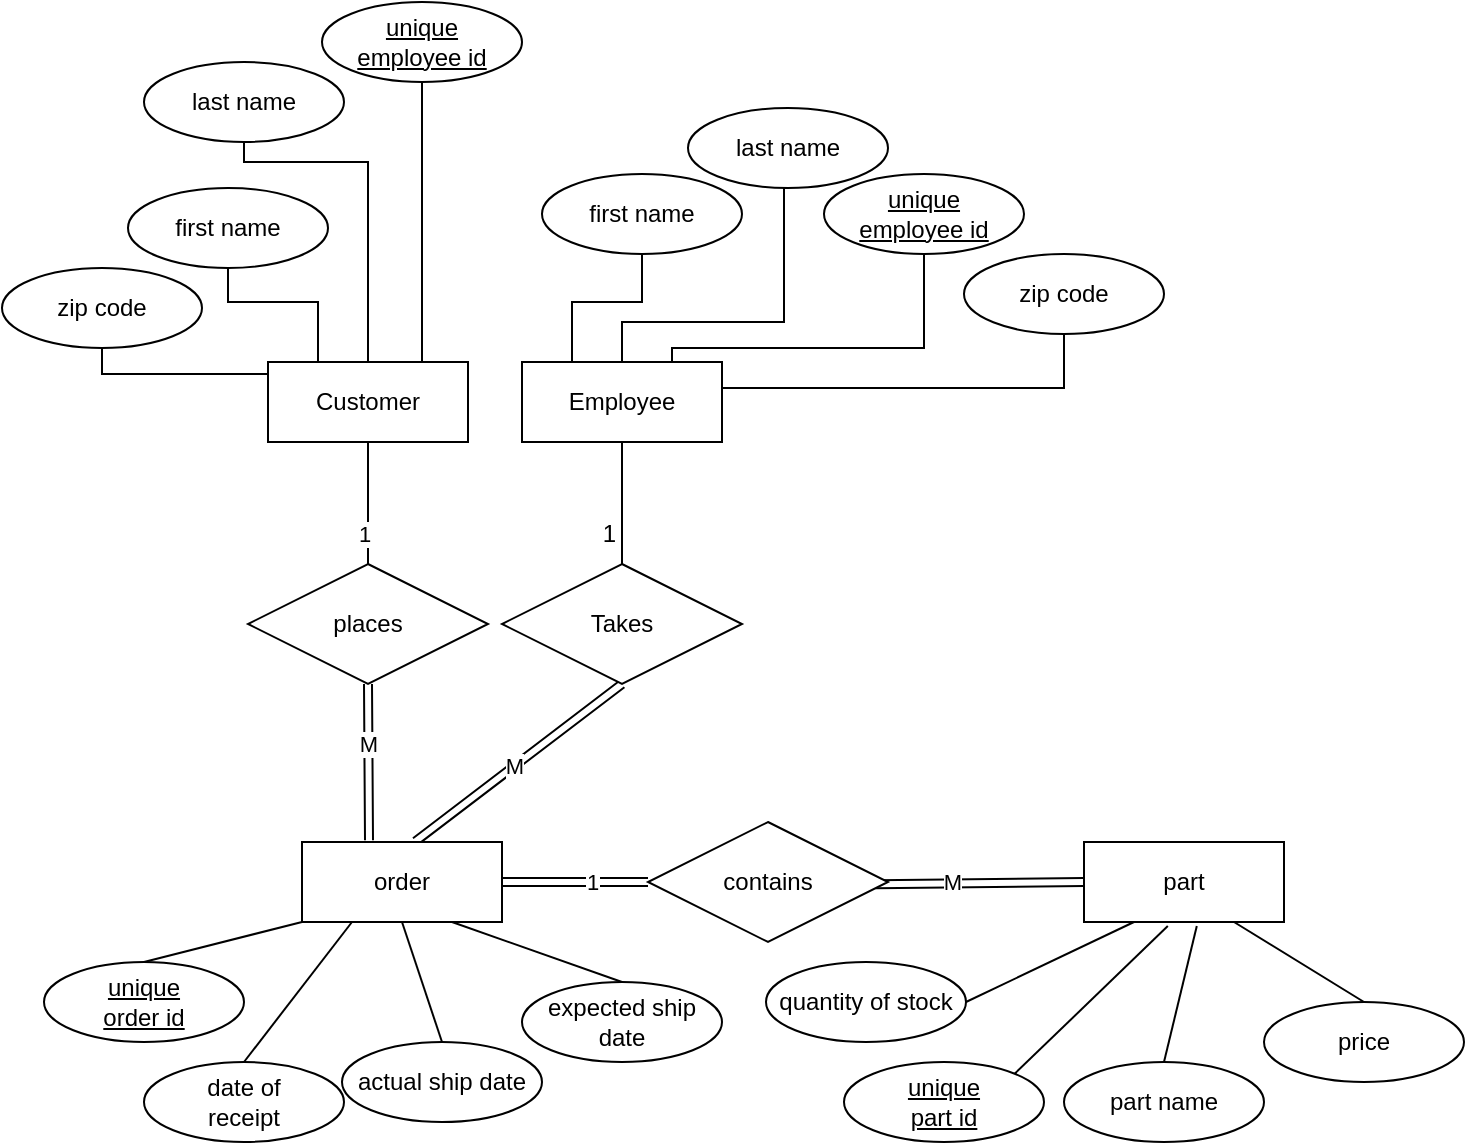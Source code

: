 <mxfile version="20.3.6" type="github">
  <diagram id="c_tUVglb4QlU3tGimCE_" name="페이지-1">
    <mxGraphModel dx="1203" dy="725" grid="1" gridSize="10" guides="1" tooltips="1" connect="1" arrows="1" fold="1" page="1" pageScale="1" pageWidth="827" pageHeight="1169" math="0" shadow="0">
      <root>
        <mxCell id="0" />
        <mxCell id="1" parent="0" />
        <mxCell id="4lpDPO-DE4PUYxhVvUUK-22" style="edgeStyle=orthogonalEdgeStyle;rounded=0;orthogonalLoop=1;jettySize=auto;html=1;exitX=0.75;exitY=0;exitDx=0;exitDy=0;entryX=0.5;entryY=1;entryDx=0;entryDy=0;endArrow=none;endFill=0;" parent="1" source="4lpDPO-DE4PUYxhVvUUK-15" target="4lpDPO-DE4PUYxhVvUUK-21" edge="1">
          <mxGeometry relative="1" as="geometry">
            <Array as="points">
              <mxPoint x="219" y="470" />
            </Array>
          </mxGeometry>
        </mxCell>
        <mxCell id="4lpDPO-DE4PUYxhVvUUK-24" style="edgeStyle=orthogonalEdgeStyle;rounded=0;orthogonalLoop=1;jettySize=auto;html=1;exitX=0.25;exitY=0;exitDx=0;exitDy=0;entryX=0.5;entryY=1;entryDx=0;entryDy=0;endArrow=none;endFill=0;" parent="1" source="4lpDPO-DE4PUYxhVvUUK-15" target="4lpDPO-DE4PUYxhVvUUK-23" edge="1">
          <mxGeometry relative="1" as="geometry">
            <Array as="points">
              <mxPoint x="167" y="440" />
              <mxPoint x="122" y="440" />
            </Array>
          </mxGeometry>
        </mxCell>
        <mxCell id="4lpDPO-DE4PUYxhVvUUK-65" style="edgeStyle=orthogonalEdgeStyle;rounded=0;orthogonalLoop=1;jettySize=auto;html=1;exitX=0;exitY=0.5;exitDx=0;exitDy=0;endArrow=none;endFill=0;entryX=0.5;entryY=1;entryDx=0;entryDy=0;" parent="1" source="4lpDPO-DE4PUYxhVvUUK-15" target="4lpDPO-DE4PUYxhVvUUK-58" edge="1">
          <mxGeometry relative="1" as="geometry">
            <mxPoint x="59" y="476" as="targetPoint" />
            <Array as="points">
              <mxPoint x="59" y="476" />
            </Array>
          </mxGeometry>
        </mxCell>
        <mxCell id="4lpDPO-DE4PUYxhVvUUK-15" value="Customer" style="whiteSpace=wrap;html=1;align=center;" parent="1" vertex="1">
          <mxGeometry x="142" y="470" width="100" height="40" as="geometry" />
        </mxCell>
        <mxCell id="4lpDPO-DE4PUYxhVvUUK-79" style="edgeStyle=orthogonalEdgeStyle;rounded=0;orthogonalLoop=1;jettySize=auto;html=1;exitX=0.5;exitY=1;exitDx=0;exitDy=0;entryX=0.5;entryY=0;entryDx=0;entryDy=0;endArrow=none;endFill=0;" parent="1" source="4lpDPO-DE4PUYxhVvUUK-15" target="9BI1GUhbHRY5c_mxrUdc-31" edge="1">
          <mxGeometry relative="1" as="geometry">
            <mxPoint x="629" y="503" as="sourcePoint" />
            <mxPoint x="192" y="571" as="targetPoint" />
          </mxGeometry>
        </mxCell>
        <mxCell id="9BI1GUhbHRY5c_mxrUdc-15" value="1" style="edgeLabel;html=1;align=center;verticalAlign=middle;resizable=0;points=[];" vertex="1" connectable="0" parent="4lpDPO-DE4PUYxhVvUUK-79">
          <mxGeometry x="0.492" y="-2" relative="1" as="geometry">
            <mxPoint as="offset" />
          </mxGeometry>
        </mxCell>
        <mxCell id="4lpDPO-DE4PUYxhVvUUK-21" value="unique &lt;br&gt;employee id" style="ellipse;whiteSpace=wrap;html=1;align=center;fontStyle=4;" parent="1" vertex="1">
          <mxGeometry x="169" y="290" width="100" height="40" as="geometry" />
        </mxCell>
        <mxCell id="4lpDPO-DE4PUYxhVvUUK-23" value="first name" style="ellipse;whiteSpace=wrap;html=1;align=center;" parent="1" vertex="1">
          <mxGeometry x="72" y="383" width="100" height="40" as="geometry" />
        </mxCell>
        <mxCell id="4lpDPO-DE4PUYxhVvUUK-38" value="unique &lt;br&gt;part id" style="ellipse;whiteSpace=wrap;html=1;align=center;fontStyle=4;" parent="1" vertex="1">
          <mxGeometry x="430" y="820" width="100" height="40" as="geometry" />
        </mxCell>
        <mxCell id="4lpDPO-DE4PUYxhVvUUK-39" value="part name" style="ellipse;whiteSpace=wrap;html=1;align=center;" parent="1" vertex="1">
          <mxGeometry x="540" y="820" width="100" height="40" as="geometry" />
        </mxCell>
        <mxCell id="4lpDPO-DE4PUYxhVvUUK-40" value="price" style="ellipse;whiteSpace=wrap;html=1;align=center;" parent="1" vertex="1">
          <mxGeometry x="640" y="790" width="100" height="40" as="geometry" />
        </mxCell>
        <mxCell id="4lpDPO-DE4PUYxhVvUUK-58" value="zip code" style="ellipse;whiteSpace=wrap;html=1;align=center;" parent="1" vertex="1">
          <mxGeometry x="9" y="423" width="100" height="40" as="geometry" />
        </mxCell>
        <mxCell id="4lpDPO-DE4PUYxhVvUUK-68" value="&lt;span style=&quot;text-decoration-line: underline;&quot;&gt;unique&lt;/span&gt;&lt;br&gt;&lt;span style=&quot;text-decoration-line: underline;&quot;&gt;order id&lt;/span&gt;" style="ellipse;whiteSpace=wrap;html=1;align=center;" parent="1" vertex="1">
          <mxGeometry x="30" y="770" width="100" height="40" as="geometry" />
        </mxCell>
        <mxCell id="4lpDPO-DE4PUYxhVvUUK-74" value="" style="endArrow=none;html=1;rounded=0;entryX=0;entryY=1;entryDx=0;entryDy=0;exitX=0.5;exitY=0;exitDx=0;exitDy=0;" parent="1" source="4lpDPO-DE4PUYxhVvUUK-68" target="9BI1GUhbHRY5c_mxrUdc-27" edge="1">
          <mxGeometry relative="1" as="geometry">
            <mxPoint x="399" y="743" as="sourcePoint" />
            <mxPoint x="167" y="750" as="targetPoint" />
          </mxGeometry>
        </mxCell>
        <mxCell id="4lpDPO-DE4PUYxhVvUUK-75" value="" style="endArrow=none;html=1;rounded=0;exitX=0.5;exitY=0;exitDx=0;exitDy=0;entryX=0.25;entryY=1;entryDx=0;entryDy=0;" parent="1" target="9BI1GUhbHRY5c_mxrUdc-27" edge="1" source="4lpDPO-DE4PUYxhVvUUK-109">
          <mxGeometry relative="1" as="geometry">
            <mxPoint x="574" y="833" as="sourcePoint" />
            <mxPoint x="180" y="760" as="targetPoint" />
          </mxGeometry>
        </mxCell>
        <mxCell id="4lpDPO-DE4PUYxhVvUUK-76" value="" style="endArrow=none;html=1;rounded=0;exitX=0.5;exitY=0;exitDx=0;exitDy=0;entryX=0.5;entryY=1;entryDx=0;entryDy=0;" parent="1" source="4lpDPO-DE4PUYxhVvUUK-110" target="9BI1GUhbHRY5c_mxrUdc-27" edge="1">
          <mxGeometry relative="1" as="geometry">
            <mxPoint x="694" y="833" as="sourcePoint" />
            <mxPoint x="209" y="760" as="targetPoint" />
          </mxGeometry>
        </mxCell>
        <mxCell id="4lpDPO-DE4PUYxhVvUUK-77" value="" style="endArrow=none;html=1;rounded=0;entryX=0.5;entryY=0;entryDx=0;entryDy=0;exitX=0.75;exitY=1;exitDx=0;exitDy=0;" parent="1" source="9BI1GUhbHRY5c_mxrUdc-27" target="4lpDPO-DE4PUYxhVvUUK-111" edge="1">
          <mxGeometry relative="1" as="geometry">
            <mxPoint x="250" y="760" as="sourcePoint" />
            <mxPoint x="771" y="783" as="targetPoint" />
          </mxGeometry>
        </mxCell>
        <mxCell id="4lpDPO-DE4PUYxhVvUUK-81" value="" style="shape=link;html=1;rounded=0;exitX=0.5;exitY=1;exitDx=0;exitDy=0;entryX=0.335;entryY=-0.022;entryDx=0;entryDy=0;entryPerimeter=0;" parent="1" source="9BI1GUhbHRY5c_mxrUdc-31" edge="1" target="9BI1GUhbHRY5c_mxrUdc-27">
          <mxGeometry relative="1" as="geometry">
            <mxPoint x="192" y="631" as="sourcePoint" />
            <mxPoint x="192" y="710" as="targetPoint" />
          </mxGeometry>
        </mxCell>
        <mxCell id="9BI1GUhbHRY5c_mxrUdc-16" value="M" style="edgeLabel;html=1;align=center;verticalAlign=middle;resizable=0;points=[];" vertex="1" connectable="0" parent="4lpDPO-DE4PUYxhVvUUK-81">
          <mxGeometry x="-0.242" y="3" relative="1" as="geometry">
            <mxPoint x="-3" as="offset" />
          </mxGeometry>
        </mxCell>
        <mxCell id="4lpDPO-DE4PUYxhVvUUK-88" value="" style="shape=link;html=1;rounded=0;exitX=0;exitY=0.5;exitDx=0;exitDy=0;entryX=0.948;entryY=0.519;entryDx=0;entryDy=0;entryPerimeter=0;" parent="1" source="9BI1GUhbHRY5c_mxrUdc-28" target="9BI1GUhbHRY5c_mxrUdc-32" edge="1">
          <mxGeometry relative="1" as="geometry">
            <mxPoint x="557" y="730" as="sourcePoint" />
            <mxPoint x="450" y="730" as="targetPoint" />
          </mxGeometry>
        </mxCell>
        <mxCell id="9BI1GUhbHRY5c_mxrUdc-26" value="M" style="edgeLabel;html=1;align=center;verticalAlign=middle;resizable=0;points=[];" vertex="1" connectable="0" parent="4lpDPO-DE4PUYxhVvUUK-88">
          <mxGeometry x="0.266" y="-1" relative="1" as="geometry">
            <mxPoint as="offset" />
          </mxGeometry>
        </mxCell>
        <mxCell id="4lpDPO-DE4PUYxhVvUUK-103" value="" style="endArrow=none;html=1;rounded=0;exitX=0.5;exitY=1;exitDx=0;exitDy=0;entryX=0.5;entryY=0;entryDx=0;entryDy=0;" parent="1" source="9BI1GUhbHRY5c_mxrUdc-7" target="9BI1GUhbHRY5c_mxrUdc-30" edge="1">
          <mxGeometry relative="1" as="geometry">
            <mxPoint x="369" y="606" as="sourcePoint" />
            <mxPoint x="319" y="571" as="targetPoint" />
          </mxGeometry>
        </mxCell>
        <mxCell id="4lpDPO-DE4PUYxhVvUUK-104" value="1" style="resizable=0;html=1;align=right;verticalAlign=bottom;" parent="4lpDPO-DE4PUYxhVvUUK-103" connectable="0" vertex="1">
          <mxGeometry x="1" relative="1" as="geometry">
            <mxPoint x="-3" y="-7" as="offset" />
          </mxGeometry>
        </mxCell>
        <mxCell id="4lpDPO-DE4PUYxhVvUUK-105" value="" style="shape=link;html=1;rounded=0;endArrow=none;endFill=0;entryX=0.567;entryY=-0.007;entryDx=0;entryDy=0;exitX=0.5;exitY=1;exitDx=0;exitDy=0;entryPerimeter=0;" parent="1" source="9BI1GUhbHRY5c_mxrUdc-30" target="9BI1GUhbHRY5c_mxrUdc-27" edge="1">
          <mxGeometry relative="1" as="geometry">
            <mxPoint x="319" y="631" as="sourcePoint" />
            <mxPoint x="217" y="710" as="targetPoint" />
            <Array as="points" />
          </mxGeometry>
        </mxCell>
        <mxCell id="9BI1GUhbHRY5c_mxrUdc-18" value="M" style="edgeLabel;html=1;align=center;verticalAlign=middle;resizable=0;points=[];" vertex="1" connectable="0" parent="4lpDPO-DE4PUYxhVvUUK-105">
          <mxGeometry x="0.048" y="-1" relative="1" as="geometry">
            <mxPoint as="offset" />
          </mxGeometry>
        </mxCell>
        <mxCell id="4lpDPO-DE4PUYxhVvUUK-107" value="quantity of stock" style="ellipse;whiteSpace=wrap;html=1;align=center;" parent="1" vertex="1">
          <mxGeometry x="391" y="770" width="100" height="40" as="geometry" />
        </mxCell>
        <mxCell id="4lpDPO-DE4PUYxhVvUUK-109" value="date of&lt;br&gt;receipt" style="ellipse;whiteSpace=wrap;html=1;align=center;" parent="1" vertex="1">
          <mxGeometry x="80" y="820" width="100" height="40" as="geometry" />
        </mxCell>
        <mxCell id="4lpDPO-DE4PUYxhVvUUK-110" value="actual ship date" style="ellipse;whiteSpace=wrap;html=1;align=center;" parent="1" vertex="1">
          <mxGeometry x="179" y="810" width="100" height="40" as="geometry" />
        </mxCell>
        <mxCell id="4lpDPO-DE4PUYxhVvUUK-111" value="expected ship&lt;br&gt;date" style="ellipse;whiteSpace=wrap;html=1;align=center;" parent="1" vertex="1">
          <mxGeometry x="269" y="780" width="100" height="40" as="geometry" />
        </mxCell>
        <mxCell id="4lpDPO-DE4PUYxhVvUUK-112" value="" style="endArrow=none;html=1;rounded=0;entryX=0.25;entryY=1;entryDx=0;entryDy=0;exitX=1;exitY=0.5;exitDx=0;exitDy=0;" parent="1" source="4lpDPO-DE4PUYxhVvUUK-107" target="9BI1GUhbHRY5c_mxrUdc-28" edge="1">
          <mxGeometry relative="1" as="geometry">
            <mxPoint x="130" y="736" as="sourcePoint" />
            <mxPoint x="607" y="750" as="targetPoint" />
          </mxGeometry>
        </mxCell>
        <mxCell id="4lpDPO-DE4PUYxhVvUUK-113" value="" style="endArrow=none;html=1;rounded=0;entryX=0.419;entryY=1.051;entryDx=0;entryDy=0;exitX=1;exitY=0;exitDx=0;exitDy=0;entryPerimeter=0;" parent="1" source="4lpDPO-DE4PUYxhVvUUK-38" target="9BI1GUhbHRY5c_mxrUdc-28" edge="1">
          <mxGeometry relative="1" as="geometry">
            <mxPoint x="142.0" y="712" as="sourcePoint" />
            <mxPoint x="607" y="750" as="targetPoint" />
          </mxGeometry>
        </mxCell>
        <mxCell id="4lpDPO-DE4PUYxhVvUUK-114" value="" style="endArrow=none;html=1;rounded=0;entryX=0.564;entryY=1.051;entryDx=0;entryDy=0;exitX=0.5;exitY=0;exitDx=0;exitDy=0;entryPerimeter=0;" parent="1" source="4lpDPO-DE4PUYxhVvUUK-39" target="9BI1GUhbHRY5c_mxrUdc-28" edge="1">
          <mxGeometry relative="1" as="geometry">
            <mxPoint x="152.0" y="722" as="sourcePoint" />
            <mxPoint x="607" y="750" as="targetPoint" />
          </mxGeometry>
        </mxCell>
        <mxCell id="4lpDPO-DE4PUYxhVvUUK-115" value="" style="endArrow=none;html=1;rounded=0;entryX=0.75;entryY=1;entryDx=0;entryDy=0;exitX=0.5;exitY=0;exitDx=0;exitDy=0;" parent="1" source="4lpDPO-DE4PUYxhVvUUK-40" target="9BI1GUhbHRY5c_mxrUdc-28" edge="1">
          <mxGeometry relative="1" as="geometry">
            <mxPoint x="162.0" y="732" as="sourcePoint" />
            <mxPoint x="607" y="750" as="targetPoint" />
          </mxGeometry>
        </mxCell>
        <mxCell id="9BI1GUhbHRY5c_mxrUdc-1" style="edgeStyle=orthogonalEdgeStyle;rounded=0;orthogonalLoop=1;jettySize=auto;html=1;exitX=0.5;exitY=0;exitDx=0;exitDy=0;endArrow=none;endFill=0;entryX=0.5;entryY=1;entryDx=0;entryDy=0;" edge="1" parent="1" source="4lpDPO-DE4PUYxhVvUUK-15" target="9BI1GUhbHRY5c_mxrUdc-2">
          <mxGeometry relative="1" as="geometry">
            <mxPoint x="275.0" y="423" as="sourcePoint" />
            <mxPoint x="240" y="340" as="targetPoint" />
            <Array as="points">
              <mxPoint x="192" y="370" />
              <mxPoint x="130" y="370" />
            </Array>
          </mxGeometry>
        </mxCell>
        <mxCell id="9BI1GUhbHRY5c_mxrUdc-2" value="last name" style="ellipse;whiteSpace=wrap;html=1;align=center;" vertex="1" parent="1">
          <mxGeometry x="80" y="320" width="100" height="40" as="geometry" />
        </mxCell>
        <mxCell id="9BI1GUhbHRY5c_mxrUdc-4" style="edgeStyle=orthogonalEdgeStyle;rounded=0;orthogonalLoop=1;jettySize=auto;html=1;exitX=0.75;exitY=0;exitDx=0;exitDy=0;entryX=0.5;entryY=1;entryDx=0;entryDy=0;endArrow=none;endFill=0;" edge="1" parent="1" source="9BI1GUhbHRY5c_mxrUdc-7" target="9BI1GUhbHRY5c_mxrUdc-8">
          <mxGeometry relative="1" as="geometry">
            <Array as="points">
              <mxPoint x="344" y="463" />
              <mxPoint x="470" y="463" />
            </Array>
          </mxGeometry>
        </mxCell>
        <mxCell id="9BI1GUhbHRY5c_mxrUdc-5" style="edgeStyle=orthogonalEdgeStyle;rounded=0;orthogonalLoop=1;jettySize=auto;html=1;exitX=0.25;exitY=0;exitDx=0;exitDy=0;entryX=0.5;entryY=1;entryDx=0;entryDy=0;endArrow=none;endFill=0;" edge="1" parent="1" source="9BI1GUhbHRY5c_mxrUdc-7" target="9BI1GUhbHRY5c_mxrUdc-9">
          <mxGeometry relative="1" as="geometry">
            <Array as="points">
              <mxPoint x="294" y="440" />
              <mxPoint x="329" y="440" />
            </Array>
          </mxGeometry>
        </mxCell>
        <mxCell id="9BI1GUhbHRY5c_mxrUdc-6" style="edgeStyle=orthogonalEdgeStyle;rounded=0;orthogonalLoop=1;jettySize=auto;html=1;exitX=0;exitY=0.5;exitDx=0;exitDy=0;endArrow=none;endFill=0;entryX=0.5;entryY=1;entryDx=0;entryDy=0;" edge="1" parent="1" source="9BI1GUhbHRY5c_mxrUdc-7" target="9BI1GUhbHRY5c_mxrUdc-10">
          <mxGeometry relative="1" as="geometry">
            <mxPoint x="361" y="483" as="targetPoint" />
            <Array as="points">
              <mxPoint x="269" y="483" />
              <mxPoint x="540" y="483" />
            </Array>
          </mxGeometry>
        </mxCell>
        <mxCell id="9BI1GUhbHRY5c_mxrUdc-7" value="Employee" style="whiteSpace=wrap;html=1;align=center;" vertex="1" parent="1">
          <mxGeometry x="269" y="470" width="100" height="40" as="geometry" />
        </mxCell>
        <mxCell id="9BI1GUhbHRY5c_mxrUdc-8" value="unique &lt;br&gt;employee id" style="ellipse;whiteSpace=wrap;html=1;align=center;fontStyle=4;" vertex="1" parent="1">
          <mxGeometry x="420" y="376" width="100" height="40" as="geometry" />
        </mxCell>
        <mxCell id="9BI1GUhbHRY5c_mxrUdc-9" value="first name" style="ellipse;whiteSpace=wrap;html=1;align=center;" vertex="1" parent="1">
          <mxGeometry x="279" y="376" width="100" height="40" as="geometry" />
        </mxCell>
        <mxCell id="9BI1GUhbHRY5c_mxrUdc-10" value="zip code" style="ellipse;whiteSpace=wrap;html=1;align=center;" vertex="1" parent="1">
          <mxGeometry x="490" y="416" width="100" height="40" as="geometry" />
        </mxCell>
        <mxCell id="9BI1GUhbHRY5c_mxrUdc-11" style="edgeStyle=orthogonalEdgeStyle;rounded=0;orthogonalLoop=1;jettySize=auto;html=1;exitX=0.5;exitY=0;exitDx=0;exitDy=0;endArrow=none;endFill=0;entryX=0.5;entryY=1;entryDx=0;entryDy=0;" edge="1" parent="1" source="9BI1GUhbHRY5c_mxrUdc-7" target="9BI1GUhbHRY5c_mxrUdc-12">
          <mxGeometry relative="1" as="geometry">
            <mxPoint x="577.0" y="430" as="sourcePoint" />
            <mxPoint x="542" y="347" as="targetPoint" />
            <Array as="points">
              <mxPoint x="319" y="450" />
              <mxPoint x="400" y="450" />
              <mxPoint x="400" y="383" />
            </Array>
          </mxGeometry>
        </mxCell>
        <mxCell id="9BI1GUhbHRY5c_mxrUdc-12" value="last name" style="ellipse;whiteSpace=wrap;html=1;align=center;" vertex="1" parent="1">
          <mxGeometry x="352" y="343" width="100" height="40" as="geometry" />
        </mxCell>
        <mxCell id="9BI1GUhbHRY5c_mxrUdc-23" value="" style="shape=link;html=1;rounded=0;exitX=1;exitY=0.5;exitDx=0;exitDy=0;entryX=0;entryY=0.5;entryDx=0;entryDy=0;" edge="1" parent="1" source="9BI1GUhbHRY5c_mxrUdc-27" target="9BI1GUhbHRY5c_mxrUdc-32">
          <mxGeometry relative="1" as="geometry">
            <mxPoint x="242" y="730" as="sourcePoint" />
            <mxPoint x="330.0" y="730" as="targetPoint" />
          </mxGeometry>
        </mxCell>
        <mxCell id="9BI1GUhbHRY5c_mxrUdc-25" value="1" style="edgeLabel;html=1;align=center;verticalAlign=middle;resizable=0;points=[];" vertex="1" connectable="0" parent="9BI1GUhbHRY5c_mxrUdc-23">
          <mxGeometry x="0.235" relative="1" as="geometry">
            <mxPoint as="offset" />
          </mxGeometry>
        </mxCell>
        <mxCell id="9BI1GUhbHRY5c_mxrUdc-27" value="order" style="whiteSpace=wrap;html=1;align=center;" vertex="1" parent="1">
          <mxGeometry x="159" y="710" width="100" height="40" as="geometry" />
        </mxCell>
        <mxCell id="9BI1GUhbHRY5c_mxrUdc-28" value="part" style="whiteSpace=wrap;html=1;align=center;" vertex="1" parent="1">
          <mxGeometry x="550" y="710" width="100" height="40" as="geometry" />
        </mxCell>
        <mxCell id="9BI1GUhbHRY5c_mxrUdc-30" value="Takes" style="shape=rhombus;perimeter=rhombusPerimeter;whiteSpace=wrap;html=1;align=center;" vertex="1" parent="1">
          <mxGeometry x="259" y="571" width="120" height="60" as="geometry" />
        </mxCell>
        <mxCell id="9BI1GUhbHRY5c_mxrUdc-31" value="places" style="shape=rhombus;perimeter=rhombusPerimeter;whiteSpace=wrap;html=1;align=center;" vertex="1" parent="1">
          <mxGeometry x="132" y="571" width="120" height="60" as="geometry" />
        </mxCell>
        <mxCell id="9BI1GUhbHRY5c_mxrUdc-32" value="contains" style="shape=rhombus;perimeter=rhombusPerimeter;whiteSpace=wrap;html=1;align=center;" vertex="1" parent="1">
          <mxGeometry x="332" y="700" width="120" height="60" as="geometry" />
        </mxCell>
      </root>
    </mxGraphModel>
  </diagram>
</mxfile>
